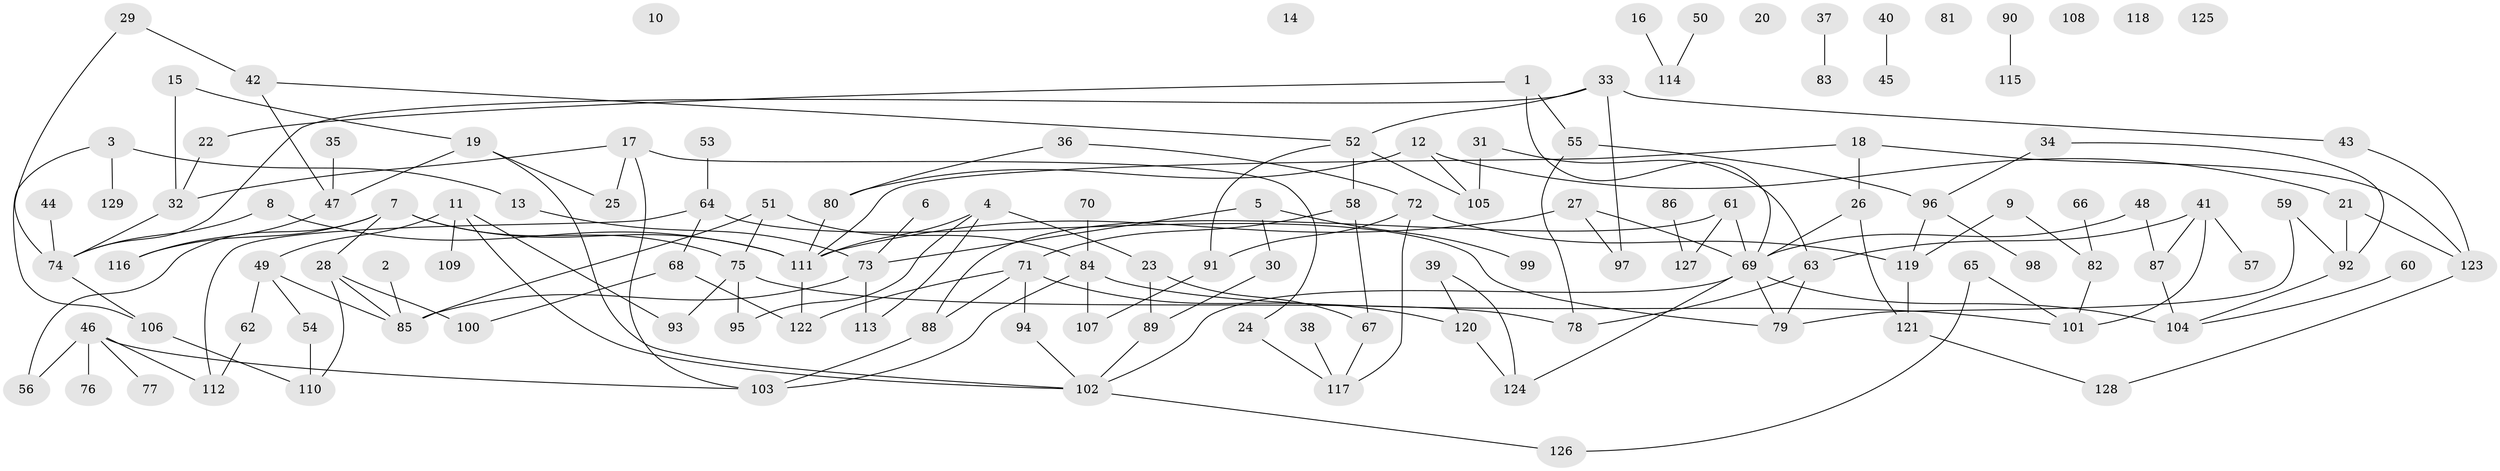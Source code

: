 // coarse degree distribution, {3: 0.17647058823529413, 1: 0.18823529411764706, 4: 0.23529411764705882, 5: 0.09411764705882353, 7: 0.011764705882352941, 2: 0.11764705882352941, 0: 0.10588235294117647, 6: 0.058823529411764705, 10: 0.011764705882352941}
// Generated by graph-tools (version 1.1) at 2025/23/03/03/25 07:23:25]
// undirected, 129 vertices, 169 edges
graph export_dot {
graph [start="1"]
  node [color=gray90,style=filled];
  1;
  2;
  3;
  4;
  5;
  6;
  7;
  8;
  9;
  10;
  11;
  12;
  13;
  14;
  15;
  16;
  17;
  18;
  19;
  20;
  21;
  22;
  23;
  24;
  25;
  26;
  27;
  28;
  29;
  30;
  31;
  32;
  33;
  34;
  35;
  36;
  37;
  38;
  39;
  40;
  41;
  42;
  43;
  44;
  45;
  46;
  47;
  48;
  49;
  50;
  51;
  52;
  53;
  54;
  55;
  56;
  57;
  58;
  59;
  60;
  61;
  62;
  63;
  64;
  65;
  66;
  67;
  68;
  69;
  70;
  71;
  72;
  73;
  74;
  75;
  76;
  77;
  78;
  79;
  80;
  81;
  82;
  83;
  84;
  85;
  86;
  87;
  88;
  89;
  90;
  91;
  92;
  93;
  94;
  95;
  96;
  97;
  98;
  99;
  100;
  101;
  102;
  103;
  104;
  105;
  106;
  107;
  108;
  109;
  110;
  111;
  112;
  113;
  114;
  115;
  116;
  117;
  118;
  119;
  120;
  121;
  122;
  123;
  124;
  125;
  126;
  127;
  128;
  129;
  1 -- 22;
  1 -- 55;
  1 -- 69;
  2 -- 85;
  3 -- 13;
  3 -- 106;
  3 -- 129;
  4 -- 23;
  4 -- 95;
  4 -- 111;
  4 -- 113;
  5 -- 30;
  5 -- 73;
  5 -- 99;
  6 -- 73;
  7 -- 28;
  7 -- 56;
  7 -- 75;
  7 -- 111;
  7 -- 116;
  8 -- 74;
  8 -- 111;
  9 -- 82;
  9 -- 119;
  11 -- 49;
  11 -- 93;
  11 -- 102;
  11 -- 109;
  12 -- 21;
  12 -- 80;
  12 -- 105;
  13 -- 73;
  15 -- 19;
  15 -- 32;
  16 -- 114;
  17 -- 24;
  17 -- 25;
  17 -- 32;
  17 -- 103;
  18 -- 26;
  18 -- 111;
  18 -- 123;
  19 -- 25;
  19 -- 47;
  19 -- 102;
  21 -- 92;
  21 -- 123;
  22 -- 32;
  23 -- 67;
  23 -- 89;
  24 -- 117;
  26 -- 69;
  26 -- 121;
  27 -- 69;
  27 -- 97;
  27 -- 111;
  28 -- 85;
  28 -- 100;
  28 -- 110;
  29 -- 42;
  29 -- 74;
  30 -- 89;
  31 -- 63;
  31 -- 105;
  32 -- 74;
  33 -- 43;
  33 -- 52;
  33 -- 74;
  33 -- 97;
  34 -- 92;
  34 -- 96;
  35 -- 47;
  36 -- 72;
  36 -- 80;
  37 -- 83;
  38 -- 117;
  39 -- 120;
  39 -- 124;
  40 -- 45;
  41 -- 57;
  41 -- 63;
  41 -- 87;
  41 -- 101;
  42 -- 47;
  42 -- 52;
  43 -- 123;
  44 -- 74;
  46 -- 56;
  46 -- 76;
  46 -- 77;
  46 -- 103;
  46 -- 112;
  47 -- 116;
  48 -- 69;
  48 -- 87;
  49 -- 54;
  49 -- 62;
  49 -- 85;
  50 -- 114;
  51 -- 75;
  51 -- 84;
  51 -- 85;
  52 -- 58;
  52 -- 91;
  52 -- 105;
  53 -- 64;
  54 -- 110;
  55 -- 78;
  55 -- 96;
  58 -- 67;
  58 -- 71;
  59 -- 79;
  59 -- 92;
  60 -- 104;
  61 -- 69;
  61 -- 88;
  61 -- 127;
  62 -- 112;
  63 -- 78;
  63 -- 79;
  64 -- 68;
  64 -- 79;
  64 -- 112;
  65 -- 101;
  65 -- 126;
  66 -- 82;
  67 -- 117;
  68 -- 100;
  68 -- 122;
  69 -- 79;
  69 -- 102;
  69 -- 104;
  69 -- 124;
  70 -- 84;
  71 -- 88;
  71 -- 94;
  71 -- 120;
  71 -- 122;
  72 -- 91;
  72 -- 117;
  72 -- 119;
  73 -- 85;
  73 -- 113;
  74 -- 106;
  75 -- 78;
  75 -- 93;
  75 -- 95;
  80 -- 111;
  82 -- 101;
  84 -- 101;
  84 -- 103;
  84 -- 107;
  86 -- 127;
  87 -- 104;
  88 -- 103;
  89 -- 102;
  90 -- 115;
  91 -- 107;
  92 -- 104;
  94 -- 102;
  96 -- 98;
  96 -- 119;
  102 -- 126;
  106 -- 110;
  111 -- 122;
  119 -- 121;
  120 -- 124;
  121 -- 128;
  123 -- 128;
}
